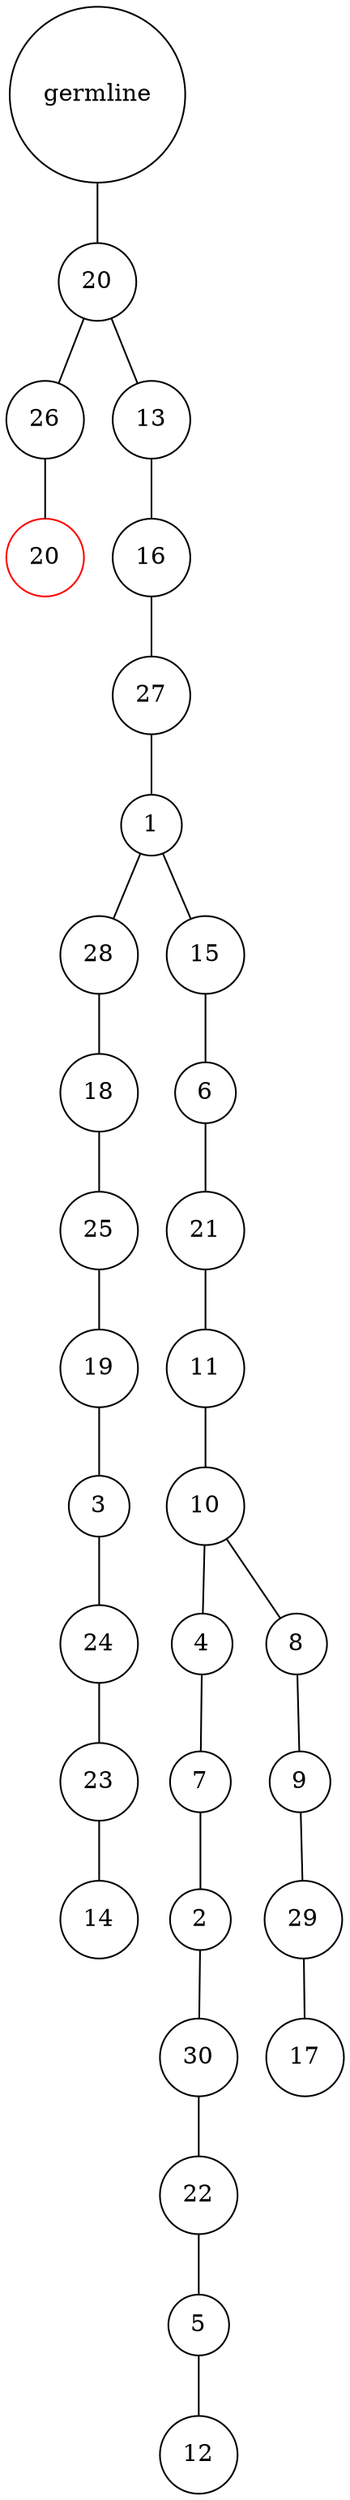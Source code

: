 graph {
	rankdir=UD;
	splines=line;
	node [shape=circle]
	"0x7f6225a04b20" [label="germline"];
	"0x7f6225a04b50" [label="20"];
	"0x7f6225a04b20" -- "0x7f6225a04b50" ;
	"0x7f6225a04b80" [label="26"];
	"0x7f6225a04b50" -- "0x7f6225a04b80" ;
	"0x7f6225a04bb0" [label="20",color="red"];
	"0x7f6225a04b80" -- "0x7f6225a04bb0" ;
	"0x7f6225a04be0" [label="13"];
	"0x7f6225a04b50" -- "0x7f6225a04be0" ;
	"0x7f6225a04c10" [label="16"];
	"0x7f6225a04be0" -- "0x7f6225a04c10" ;
	"0x7f6225a04c40" [label="27"];
	"0x7f6225a04c10" -- "0x7f6225a04c40" ;
	"0x7f6225a04c70" [label="1"];
	"0x7f6225a04c40" -- "0x7f6225a04c70" ;
	"0x7f6225a04ca0" [label="28"];
	"0x7f6225a04c70" -- "0x7f6225a04ca0" ;
	"0x7f6225a04cd0" [label="18"];
	"0x7f6225a04ca0" -- "0x7f6225a04cd0" ;
	"0x7f6225a04d00" [label="25"];
	"0x7f6225a04cd0" -- "0x7f6225a04d00" ;
	"0x7f6225a04d30" [label="19"];
	"0x7f6225a04d00" -- "0x7f6225a04d30" ;
	"0x7f6225a04d60" [label="3"];
	"0x7f6225a04d30" -- "0x7f6225a04d60" ;
	"0x7f6225a04d90" [label="24"];
	"0x7f6225a04d60" -- "0x7f6225a04d90" ;
	"0x7f6225a04dc0" [label="23"];
	"0x7f6225a04d90" -- "0x7f6225a04dc0" ;
	"0x7f6225a04df0" [label="14"];
	"0x7f6225a04dc0" -- "0x7f6225a04df0" ;
	"0x7f6225a04e20" [label="15"];
	"0x7f6225a04c70" -- "0x7f6225a04e20" ;
	"0x7f6225a04e50" [label="6"];
	"0x7f6225a04e20" -- "0x7f6225a04e50" ;
	"0x7f6225a04e80" [label="21"];
	"0x7f6225a04e50" -- "0x7f6225a04e80" ;
	"0x7f6225a04eb0" [label="11"];
	"0x7f6225a04e80" -- "0x7f6225a04eb0" ;
	"0x7f6225a04ee0" [label="10"];
	"0x7f6225a04eb0" -- "0x7f6225a04ee0" ;
	"0x7f6225a04f10" [label="4"];
	"0x7f6225a04ee0" -- "0x7f6225a04f10" ;
	"0x7f6225a04f40" [label="7"];
	"0x7f6225a04f10" -- "0x7f6225a04f40" ;
	"0x7f6225a04f70" [label="2"];
	"0x7f6225a04f40" -- "0x7f6225a04f70" ;
	"0x7f6225a04fa0" [label="30"];
	"0x7f6225a04f70" -- "0x7f6225a04fa0" ;
	"0x7f6225a04fd0" [label="22"];
	"0x7f6225a04fa0" -- "0x7f6225a04fd0" ;
	"0x7f6225990040" [label="5"];
	"0x7f6225a04fd0" -- "0x7f6225990040" ;
	"0x7f6225990070" [label="12"];
	"0x7f6225990040" -- "0x7f6225990070" ;
	"0x7f62259900a0" [label="8"];
	"0x7f6225a04ee0" -- "0x7f62259900a0" ;
	"0x7f62259900d0" [label="9"];
	"0x7f62259900a0" -- "0x7f62259900d0" ;
	"0x7f6225990100" [label="29"];
	"0x7f62259900d0" -- "0x7f6225990100" ;
	"0x7f6225990130" [label="17"];
	"0x7f6225990100" -- "0x7f6225990130" ;
}
